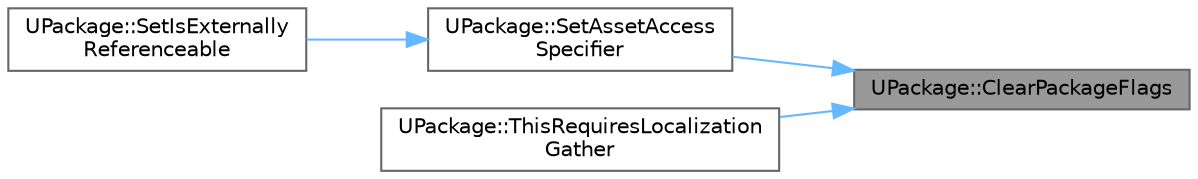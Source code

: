 digraph "UPackage::ClearPackageFlags"
{
 // INTERACTIVE_SVG=YES
 // LATEX_PDF_SIZE
  bgcolor="transparent";
  edge [fontname=Helvetica,fontsize=10,labelfontname=Helvetica,labelfontsize=10];
  node [fontname=Helvetica,fontsize=10,shape=box,height=0.2,width=0.4];
  rankdir="RL";
  Node1 [id="Node000001",label="UPackage::ClearPackageFlags",height=0.2,width=0.4,color="gray40", fillcolor="grey60", style="filled", fontcolor="black",tooltip="Set the specified flags to false."];
  Node1 -> Node2 [id="edge1_Node000001_Node000002",dir="back",color="steelblue1",style="solid",tooltip=" "];
  Node2 [id="Node000002",label="UPackage::SetAssetAccess\lSpecifier",height=0.2,width=0.4,color="grey40", fillcolor="white", style="filled",URL="$da/d4a/classUPackage.html#ad7d700c11699d0ac218c96481e52c086",tooltip="Sets how the package can be referenced from other plugins and mount points."];
  Node2 -> Node3 [id="edge2_Node000002_Node000003",dir="back",color="steelblue1",style="solid",tooltip=" "];
  Node3 [id="Node000003",label="UPackage::SetIsExternally\lReferenceable",height=0.2,width=0.4,color="grey40", fillcolor="white", style="filled",URL="$da/d4a/classUPackage.html#a1c29c28b9fc243d4db6f1d7efa04fc3b",tooltip="Sets whether or not the package is ExternallyReferenceable by all plugins and mount points."];
  Node1 -> Node4 [id="edge3_Node000001_Node000004",dir="back",color="steelblue1",style="solid",tooltip=" "];
  Node4 [id="Node000004",label="UPackage::ThisRequiresLocalization\lGather",height=0.2,width=0.4,color="grey40", fillcolor="white", style="filled",URL="$da/d4a/classUPackage.html#a6f04c2036363c08fab0b0e8f2cd10230",tooltip="Called to indicate that this package contains data required to be gathered for localization."];
}
